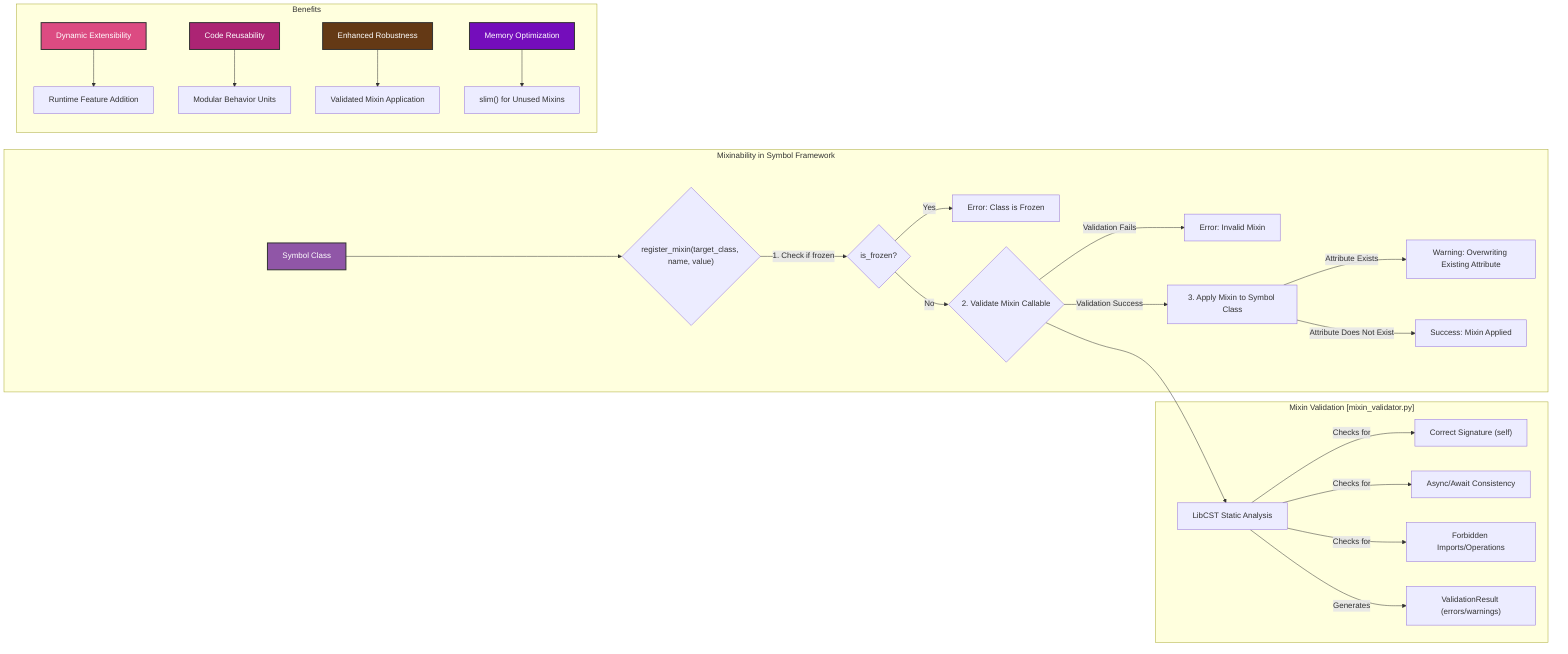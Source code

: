 graph LR
    subgraph "Mixinability in Symbol Framework"
        A[Symbol Class] --> B{register_mixin#40;target_class, name, value#41;};
        B -- "1. Check if frozen" --> C{is_frozen?};
        C -- "Yes" --> D[Error: Class is Frozen];
        C -- "No" --> E{2. Validate Mixin Callable};
        E -- "Validation Fails" --> F[Error: Invalid Mixin];
        E -- "Validation Success" --> G[3. Apply Mixin to Symbol Class];
        G -- "Attribute Exists" --> H[Warning: Overwriting Existing Attribute];
        G -- "Attribute Does Not Exist" --> I[Success: Mixin Applied];
    end

    subgraph "Mixin Validation [mixin_validator.py]"
        E --> J[LibCST Static Analysis];
        J -- "Checks for" --> K[Correct Signature #40;self#41;];
        J -- "Checks for" --> L[Async/Await Consistency];
        J -- "Checks for" --> M[Forbidden Imports/Operations];
        J -- "Generates" --> N[ValidationResult #40;errors/warnings#41;];
    end

    subgraph "Benefits"
        O[Dynamic Extensibility] --> P[Runtime Feature Addition];
        Q[Code Reusability] --> R[Modular Behavior Units];
        S[Enhanced Robustness] --> T[Validated Mixin Application];
        U[Memory Optimization] --> V[slim#40;#41; for Unused Mixins];
    end
    style U fill:#740dbb,stroke:#333,stroke-width:2px,color:#FFFFFF;

    style A fill:#9056a7,stroke:#333,stroke-width:2px,color:#FFFFFF;
    style O fill:#dc4b82,stroke:#333,stroke-width:2px,color:#FFFFFF;
    style Q fill:#ac2474,stroke:#333,stroke-width:2px,color:#FFFFFF;
    style S fill:#643915,stroke:#333,stroke-width:2px,color:#FFFFFF;
    style U fill:#740dbb,stroke:#333,stroke-width:2px,color:#FFFFFF;